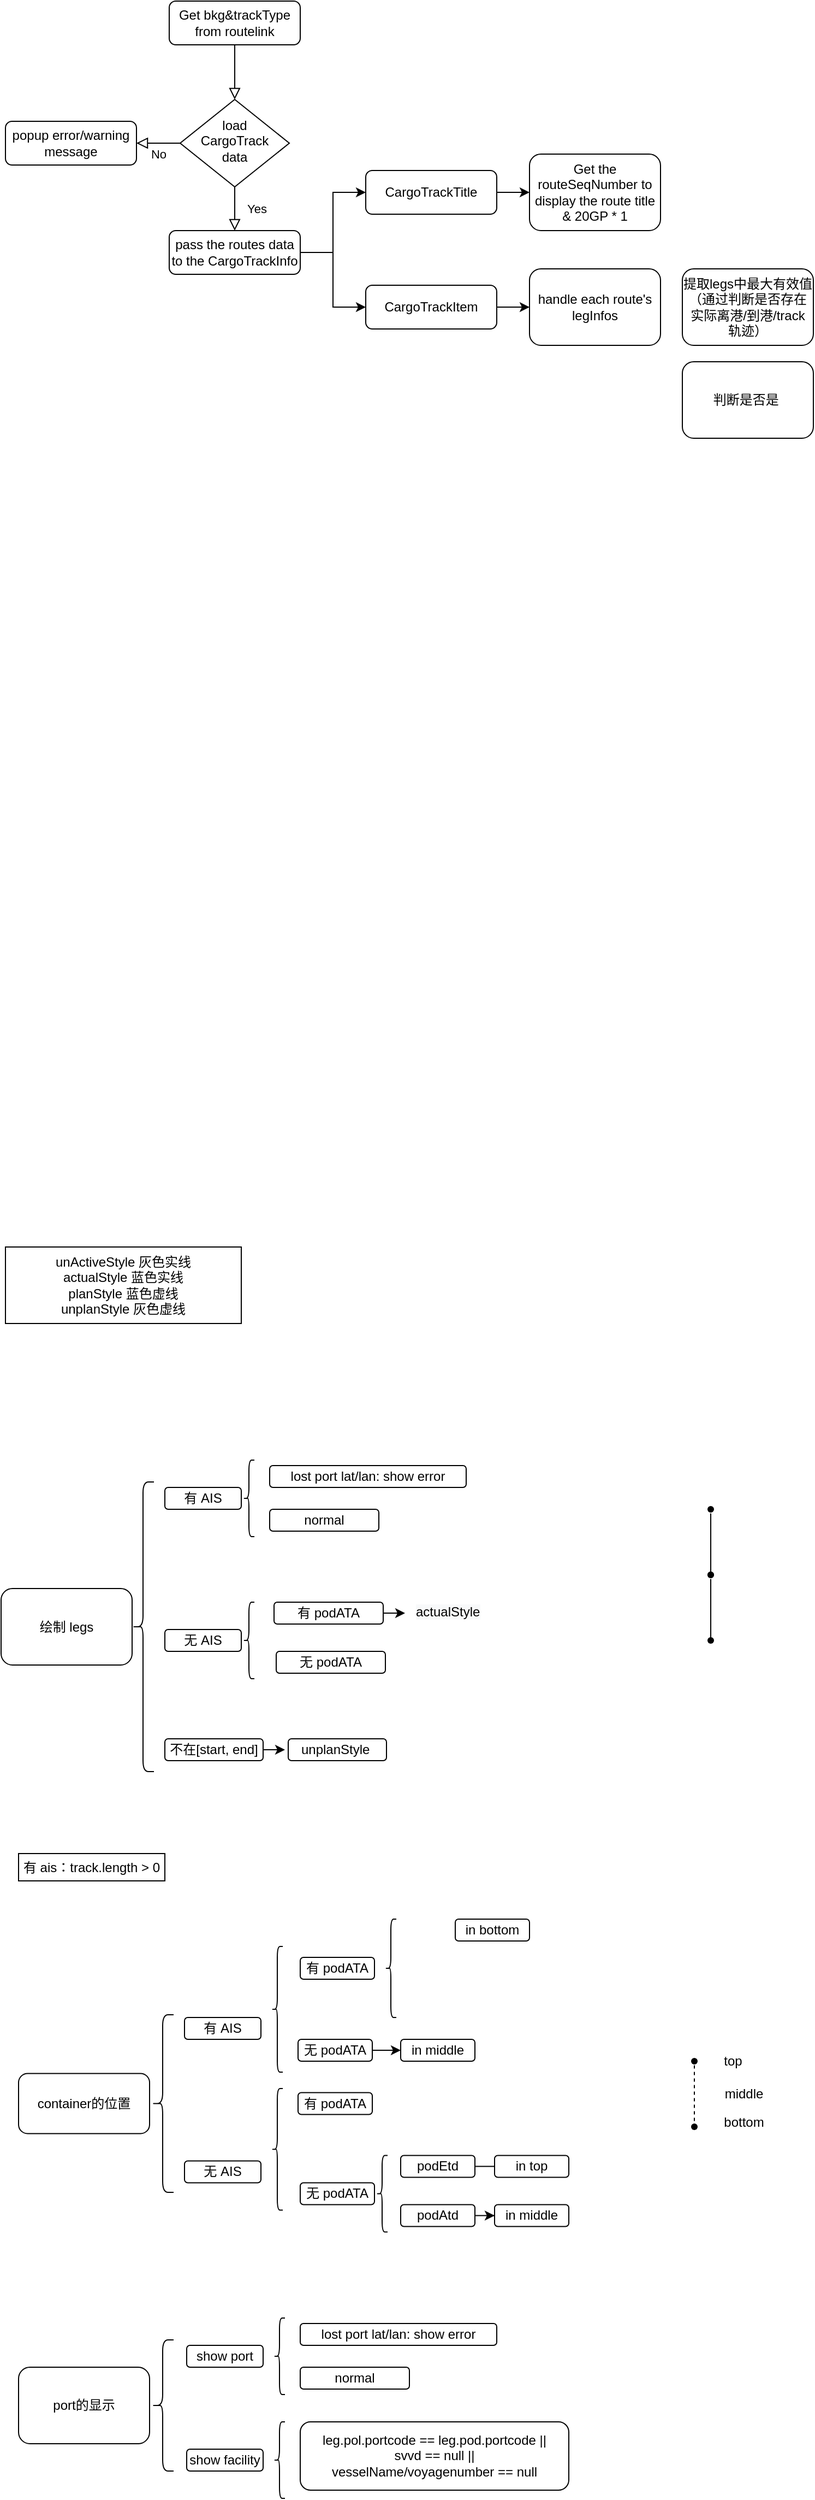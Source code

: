 <mxfile version="14.8.4" type="github">
  <diagram id="C5RBs43oDa-KdzZeNtuy" name="Page-1">
    <mxGraphModel dx="981" dy="1695" grid="1" gridSize="10" guides="1" tooltips="1" connect="1" arrows="1" fold="1" page="1" pageScale="1" pageWidth="827" pageHeight="1169" math="0" shadow="0">
      <root>
        <mxCell id="WIyWlLk6GJQsqaUBKTNV-0" />
        <mxCell id="WIyWlLk6GJQsqaUBKTNV-1" parent="WIyWlLk6GJQsqaUBKTNV-0" />
        <mxCell id="WIyWlLk6GJQsqaUBKTNV-2" value="" style="rounded=0;html=1;jettySize=auto;orthogonalLoop=1;fontSize=11;endArrow=block;endFill=0;endSize=8;strokeWidth=1;shadow=0;labelBackgroundColor=none;edgeStyle=orthogonalEdgeStyle;" parent="WIyWlLk6GJQsqaUBKTNV-1" source="WIyWlLk6GJQsqaUBKTNV-3" target="WIyWlLk6GJQsqaUBKTNV-6" edge="1">
          <mxGeometry relative="1" as="geometry" />
        </mxCell>
        <mxCell id="WIyWlLk6GJQsqaUBKTNV-3" value="Get bkg&amp;amp;trackType from routelink" style="rounded=1;whiteSpace=wrap;html=1;fontSize=12;glass=0;strokeWidth=1;shadow=0;" parent="WIyWlLk6GJQsqaUBKTNV-1" vertex="1">
          <mxGeometry x="194" y="-1140" width="120" height="40" as="geometry" />
        </mxCell>
        <mxCell id="WIyWlLk6GJQsqaUBKTNV-4" value="Yes" style="rounded=0;html=1;jettySize=auto;orthogonalLoop=1;fontSize=11;endArrow=block;endFill=0;endSize=8;strokeWidth=1;shadow=0;labelBackgroundColor=none;edgeStyle=orthogonalEdgeStyle;" parent="WIyWlLk6GJQsqaUBKTNV-1" source="WIyWlLk6GJQsqaUBKTNV-6" edge="1">
          <mxGeometry y="20" relative="1" as="geometry">
            <mxPoint as="offset" />
            <mxPoint x="254" y="-930" as="targetPoint" />
          </mxGeometry>
        </mxCell>
        <mxCell id="WIyWlLk6GJQsqaUBKTNV-5" value="No" style="edgeStyle=orthogonalEdgeStyle;rounded=0;html=1;jettySize=auto;orthogonalLoop=1;fontSize=11;endArrow=block;endFill=0;endSize=8;strokeWidth=1;shadow=0;labelBackgroundColor=none;" parent="WIyWlLk6GJQsqaUBKTNV-1" source="WIyWlLk6GJQsqaUBKTNV-6" target="WIyWlLk6GJQsqaUBKTNV-7" edge="1">
          <mxGeometry y="10" relative="1" as="geometry">
            <mxPoint as="offset" />
          </mxGeometry>
        </mxCell>
        <mxCell id="WIyWlLk6GJQsqaUBKTNV-6" value="load&lt;br&gt;CargoTrack &lt;br&gt;data" style="rhombus;whiteSpace=wrap;html=1;shadow=0;fontFamily=Helvetica;fontSize=12;align=center;strokeWidth=1;spacing=6;spacingTop=-4;" parent="WIyWlLk6GJQsqaUBKTNV-1" vertex="1">
          <mxGeometry x="204" y="-1050" width="100" height="80" as="geometry" />
        </mxCell>
        <mxCell id="WIyWlLk6GJQsqaUBKTNV-7" value="popup error/warning message" style="rounded=1;whiteSpace=wrap;html=1;fontSize=12;glass=0;strokeWidth=1;shadow=0;" parent="WIyWlLk6GJQsqaUBKTNV-1" vertex="1">
          <mxGeometry x="44" y="-1030" width="120" height="40" as="geometry" />
        </mxCell>
        <mxCell id="n0gfTQVw-aHXXpMBViYb-2" style="edgeStyle=orthogonalEdgeStyle;rounded=0;orthogonalLoop=1;jettySize=auto;html=1;entryX=0;entryY=0.5;entryDx=0;entryDy=0;" edge="1" parent="WIyWlLk6GJQsqaUBKTNV-1" source="n0gfTQVw-aHXXpMBViYb-1" target="n0gfTQVw-aHXXpMBViYb-3">
          <mxGeometry relative="1" as="geometry">
            <mxPoint x="354" y="-980" as="targetPoint" />
          </mxGeometry>
        </mxCell>
        <mxCell id="n0gfTQVw-aHXXpMBViYb-1" value="pass the routes data to the CargoTrackInfo" style="rounded=1;whiteSpace=wrap;html=1;fontSize=12;glass=0;strokeWidth=1;shadow=0;" vertex="1" parent="WIyWlLk6GJQsqaUBKTNV-1">
          <mxGeometry x="194" y="-930" width="120" height="40" as="geometry" />
        </mxCell>
        <mxCell id="n0gfTQVw-aHXXpMBViYb-7" style="edgeStyle=orthogonalEdgeStyle;rounded=0;orthogonalLoop=1;jettySize=auto;html=1;entryX=0;entryY=0.5;entryDx=0;entryDy=0;" edge="1" parent="WIyWlLk6GJQsqaUBKTNV-1" source="n0gfTQVw-aHXXpMBViYb-3" target="n0gfTQVw-aHXXpMBViYb-6">
          <mxGeometry relative="1" as="geometry" />
        </mxCell>
        <mxCell id="n0gfTQVw-aHXXpMBViYb-3" value="CargoTrackTitle" style="rounded=1;whiteSpace=wrap;html=1;fontSize=12;glass=0;strokeWidth=1;shadow=0;" vertex="1" parent="WIyWlLk6GJQsqaUBKTNV-1">
          <mxGeometry x="374" y="-985" width="120" height="40" as="geometry" />
        </mxCell>
        <mxCell id="n0gfTQVw-aHXXpMBViYb-4" style="edgeStyle=orthogonalEdgeStyle;rounded=0;orthogonalLoop=1;jettySize=auto;html=1;exitX=1;exitY=0.5;exitDx=0;exitDy=0;entryX=0;entryY=0.5;entryDx=0;entryDy=0;" edge="1" parent="WIyWlLk6GJQsqaUBKTNV-1" source="n0gfTQVw-aHXXpMBViYb-1" target="n0gfTQVw-aHXXpMBViYb-5">
          <mxGeometry relative="1" as="geometry">
            <mxPoint x="344" y="-850" as="targetPoint" />
            <mxPoint x="324" y="-900" as="sourcePoint" />
          </mxGeometry>
        </mxCell>
        <mxCell id="n0gfTQVw-aHXXpMBViYb-9" style="edgeStyle=orthogonalEdgeStyle;rounded=0;orthogonalLoop=1;jettySize=auto;html=1;entryX=0;entryY=0.5;entryDx=0;entryDy=0;" edge="1" parent="WIyWlLk6GJQsqaUBKTNV-1" source="n0gfTQVw-aHXXpMBViYb-5" target="n0gfTQVw-aHXXpMBViYb-8">
          <mxGeometry relative="1" as="geometry" />
        </mxCell>
        <mxCell id="n0gfTQVw-aHXXpMBViYb-5" value="CargoTrackItem" style="rounded=1;whiteSpace=wrap;html=1;fontSize=12;glass=0;strokeWidth=1;shadow=0;" vertex="1" parent="WIyWlLk6GJQsqaUBKTNV-1">
          <mxGeometry x="374" y="-880" width="120" height="40" as="geometry" />
        </mxCell>
        <mxCell id="n0gfTQVw-aHXXpMBViYb-6" value="Get the routeSeqNumber to display the route title &amp;amp; 20GP * 1" style="rounded=1;whiteSpace=wrap;html=1;fontSize=12;glass=0;strokeWidth=1;shadow=0;" vertex="1" parent="WIyWlLk6GJQsqaUBKTNV-1">
          <mxGeometry x="524" y="-1000" width="120" height="70" as="geometry" />
        </mxCell>
        <mxCell id="n0gfTQVw-aHXXpMBViYb-8" value="handle each route&#39;s legInfos" style="rounded=1;whiteSpace=wrap;html=1;fontSize=12;glass=0;strokeWidth=1;shadow=0;" vertex="1" parent="WIyWlLk6GJQsqaUBKTNV-1">
          <mxGeometry x="524" y="-895" width="120" height="70" as="geometry" />
        </mxCell>
        <mxCell id="n0gfTQVw-aHXXpMBViYb-10" value="提取legs中最大有效值 （通过判断是否存在实际离港/到港/track 轨迹）" style="rounded=1;whiteSpace=wrap;html=1;fontSize=12;glass=0;strokeWidth=1;shadow=0;" vertex="1" parent="WIyWlLk6GJQsqaUBKTNV-1">
          <mxGeometry x="664" y="-895" width="120" height="70" as="geometry" />
        </mxCell>
        <mxCell id="n0gfTQVw-aHXXpMBViYb-11" value="判断是否是&amp;nbsp;" style="rounded=1;whiteSpace=wrap;html=1;fontSize=12;glass=0;strokeWidth=1;shadow=0;" vertex="1" parent="WIyWlLk6GJQsqaUBKTNV-1">
          <mxGeometry x="664" y="-810" width="120" height="70" as="geometry" />
        </mxCell>
        <mxCell id="n0gfTQVw-aHXXpMBViYb-12" value="绘制 legs" style="rounded=1;whiteSpace=wrap;html=1;fontSize=12;glass=0;strokeWidth=1;shadow=0;" vertex="1" parent="WIyWlLk6GJQsqaUBKTNV-1">
          <mxGeometry x="40" y="312.5" width="120" height="70" as="geometry" />
        </mxCell>
        <mxCell id="n0gfTQVw-aHXXpMBViYb-13" value="container的位置" style="rounded=1;whiteSpace=wrap;html=1;fontSize=12;glass=0;strokeWidth=1;shadow=0;" vertex="1" parent="WIyWlLk6GJQsqaUBKTNV-1">
          <mxGeometry x="56" y="756.25" width="120" height="55" as="geometry" />
        </mxCell>
        <mxCell id="n0gfTQVw-aHXXpMBViYb-14" value="port的显示" style="rounded=1;whiteSpace=wrap;html=1;fontSize=12;glass=0;strokeWidth=1;shadow=0;" vertex="1" parent="WIyWlLk6GJQsqaUBKTNV-1">
          <mxGeometry x="56" y="1025" width="120" height="70" as="geometry" />
        </mxCell>
        <mxCell id="n0gfTQVw-aHXXpMBViYb-15" value="" style="shape=curlyBracket;whiteSpace=wrap;html=1;rounded=1;" vertex="1" parent="WIyWlLk6GJQsqaUBKTNV-1">
          <mxGeometry x="178" y="1000" width="20" height="120" as="geometry" />
        </mxCell>
        <mxCell id="n0gfTQVw-aHXXpMBViYb-17" value="show port" style="rounded=1;whiteSpace=wrap;html=1;fontSize=12;glass=0;strokeWidth=1;shadow=0;" vertex="1" parent="WIyWlLk6GJQsqaUBKTNV-1">
          <mxGeometry x="210" y="1005" width="70" height="20" as="geometry" />
        </mxCell>
        <mxCell id="n0gfTQVw-aHXXpMBViYb-18" value="show facility" style="rounded=1;whiteSpace=wrap;html=1;fontSize=12;glass=0;strokeWidth=1;shadow=0;" vertex="1" parent="WIyWlLk6GJQsqaUBKTNV-1">
          <mxGeometry x="210" y="1100" width="70" height="20" as="geometry" />
        </mxCell>
        <mxCell id="n0gfTQVw-aHXXpMBViYb-19" value="" style="shape=curlyBracket;whiteSpace=wrap;html=1;rounded=1;" vertex="1" parent="WIyWlLk6GJQsqaUBKTNV-1">
          <mxGeometry x="290" y="980" width="10" height="70" as="geometry" />
        </mxCell>
        <mxCell id="n0gfTQVw-aHXXpMBViYb-20" value="lost port lat/lan: show error" style="rounded=1;whiteSpace=wrap;html=1;fontSize=12;glass=0;strokeWidth=1;shadow=0;" vertex="1" parent="WIyWlLk6GJQsqaUBKTNV-1">
          <mxGeometry x="314" y="985" width="180" height="20" as="geometry" />
        </mxCell>
        <mxCell id="n0gfTQVw-aHXXpMBViYb-21" value="normal" style="rounded=1;whiteSpace=wrap;html=1;fontSize=12;glass=0;strokeWidth=1;shadow=0;" vertex="1" parent="WIyWlLk6GJQsqaUBKTNV-1">
          <mxGeometry x="314" y="1025" width="100" height="20" as="geometry" />
        </mxCell>
        <mxCell id="n0gfTQVw-aHXXpMBViYb-22" value="" style="shape=curlyBracket;whiteSpace=wrap;html=1;rounded=1;" vertex="1" parent="WIyWlLk6GJQsqaUBKTNV-1">
          <mxGeometry x="290" y="1075" width="10" height="70" as="geometry" />
        </mxCell>
        <mxCell id="n0gfTQVw-aHXXpMBViYb-23" value="leg.pol.portcode == leg.pod.portcode || &lt;br&gt;svvd == null || &lt;br&gt;vesselName/voyagenumber == null" style="rounded=1;whiteSpace=wrap;html=1;fontSize=12;glass=0;strokeWidth=1;shadow=0;" vertex="1" parent="WIyWlLk6GJQsqaUBKTNV-1">
          <mxGeometry x="314" y="1075" width="246" height="62.5" as="geometry" />
        </mxCell>
        <mxCell id="n0gfTQVw-aHXXpMBViYb-24" value="" style="shape=curlyBracket;whiteSpace=wrap;html=1;rounded=1;" vertex="1" parent="WIyWlLk6GJQsqaUBKTNV-1">
          <mxGeometry x="178" y="702.5" width="20" height="162.5" as="geometry" />
        </mxCell>
        <mxCell id="n0gfTQVw-aHXXpMBViYb-26" value="有 AIS" style="rounded=1;whiteSpace=wrap;html=1;fontSize=12;glass=0;strokeWidth=1;shadow=0;" vertex="1" parent="WIyWlLk6GJQsqaUBKTNV-1">
          <mxGeometry x="208" y="705" width="70" height="20" as="geometry" />
        </mxCell>
        <mxCell id="n0gfTQVw-aHXXpMBViYb-27" value="无 AIS" style="rounded=1;whiteSpace=wrap;html=1;fontSize=12;glass=0;strokeWidth=1;shadow=0;" vertex="1" parent="WIyWlLk6GJQsqaUBKTNV-1">
          <mxGeometry x="208" y="836.25" width="70" height="20" as="geometry" />
        </mxCell>
        <mxCell id="n0gfTQVw-aHXXpMBViYb-28" value="" style="shape=curlyBracket;whiteSpace=wrap;html=1;rounded=1;" vertex="1" parent="WIyWlLk6GJQsqaUBKTNV-1">
          <mxGeometry x="288" y="640" width="10" height="115" as="geometry" />
        </mxCell>
        <mxCell id="n0gfTQVw-aHXXpMBViYb-29" value="有 podATA" style="rounded=1;whiteSpace=wrap;html=1;fontSize=12;glass=0;strokeWidth=1;shadow=0;" vertex="1" parent="WIyWlLk6GJQsqaUBKTNV-1">
          <mxGeometry x="314" y="650" width="68" height="20" as="geometry" />
        </mxCell>
        <mxCell id="n0gfTQVw-aHXXpMBViYb-74" style="edgeStyle=orthogonalEdgeStyle;rounded=0;orthogonalLoop=1;jettySize=auto;html=1;entryX=0;entryY=0.5;entryDx=0;entryDy=0;" edge="1" parent="WIyWlLk6GJQsqaUBKTNV-1" source="n0gfTQVw-aHXXpMBViYb-30" target="n0gfTQVw-aHXXpMBViYb-73">
          <mxGeometry relative="1" as="geometry" />
        </mxCell>
        <mxCell id="n0gfTQVw-aHXXpMBViYb-30" value="无 podATA" style="rounded=1;whiteSpace=wrap;html=1;fontSize=12;glass=0;strokeWidth=1;shadow=0;" vertex="1" parent="WIyWlLk6GJQsqaUBKTNV-1">
          <mxGeometry x="312" y="725" width="68" height="20" as="geometry" />
        </mxCell>
        <mxCell id="n0gfTQVw-aHXXpMBViYb-31" value="" style="shape=curlyBracket;whiteSpace=wrap;html=1;rounded=1;" vertex="1" parent="WIyWlLk6GJQsqaUBKTNV-1">
          <mxGeometry x="288" y="770" width="10" height="111.25" as="geometry" />
        </mxCell>
        <mxCell id="n0gfTQVw-aHXXpMBViYb-33" value="有 AIS" style="rounded=1;whiteSpace=wrap;html=1;fontSize=12;glass=0;strokeWidth=1;shadow=0;" vertex="1" parent="WIyWlLk6GJQsqaUBKTNV-1">
          <mxGeometry x="190" y="220" width="70" height="20" as="geometry" />
        </mxCell>
        <mxCell id="n0gfTQVw-aHXXpMBViYb-34" value="无 AIS" style="rounded=1;whiteSpace=wrap;html=1;fontSize=12;glass=0;strokeWidth=1;shadow=0;" vertex="1" parent="WIyWlLk6GJQsqaUBKTNV-1">
          <mxGeometry x="190" y="350" width="70" height="20" as="geometry" />
        </mxCell>
        <mxCell id="n0gfTQVw-aHXXpMBViYb-35" value="" style="shape=curlyBracket;whiteSpace=wrap;html=1;rounded=1;" vertex="1" parent="WIyWlLk6GJQsqaUBKTNV-1">
          <mxGeometry x="262" y="195" width="10" height="70" as="geometry" />
        </mxCell>
        <mxCell id="n0gfTQVw-aHXXpMBViYb-36" value="lost port lat/lan: show error" style="rounded=1;whiteSpace=wrap;html=1;fontSize=12;glass=0;strokeWidth=1;shadow=0;" vertex="1" parent="WIyWlLk6GJQsqaUBKTNV-1">
          <mxGeometry x="286" y="200" width="180" height="20" as="geometry" />
        </mxCell>
        <mxCell id="n0gfTQVw-aHXXpMBViYb-37" value="normal" style="rounded=1;whiteSpace=wrap;html=1;fontSize=12;glass=0;strokeWidth=1;shadow=0;" vertex="1" parent="WIyWlLk6GJQsqaUBKTNV-1">
          <mxGeometry x="286" y="240" width="100" height="20" as="geometry" />
        </mxCell>
        <mxCell id="n0gfTQVw-aHXXpMBViYb-38" value="" style="shape=curlyBracket;whiteSpace=wrap;html=1;rounded=1;" vertex="1" parent="WIyWlLk6GJQsqaUBKTNV-1">
          <mxGeometry x="262" y="325" width="10" height="70" as="geometry" />
        </mxCell>
        <mxCell id="n0gfTQVw-aHXXpMBViYb-40" value="" style="shape=curlyBracket;whiteSpace=wrap;html=1;rounded=1;" vertex="1" parent="WIyWlLk6GJQsqaUBKTNV-1">
          <mxGeometry x="160" y="215" width="20" height="265" as="geometry" />
        </mxCell>
        <mxCell id="n0gfTQVw-aHXXpMBViYb-44" value="unActiveStyle 灰色实线&lt;br&gt;actualStyle 蓝色实线&lt;br&gt;planStyle 蓝色虚线&lt;br&gt;unplanStyle 灰色虚线" style="rounded=0;whiteSpace=wrap;html=1;" vertex="1" parent="WIyWlLk6GJQsqaUBKTNV-1">
          <mxGeometry x="44" width="216" height="70" as="geometry" />
        </mxCell>
        <mxCell id="n0gfTQVw-aHXXpMBViYb-45" value="有 ais：track.length &amp;gt; 0" style="rounded=0;whiteSpace=wrap;html=1;" vertex="1" parent="WIyWlLk6GJQsqaUBKTNV-1">
          <mxGeometry x="56" y="555" width="134" height="25" as="geometry" />
        </mxCell>
        <mxCell id="n0gfTQVw-aHXXpMBViYb-48" value="" style="shape=waypoint;sketch=0;fillStyle=solid;size=6;pointerEvents=1;points=[];fillColor=none;resizable=0;rotatable=0;perimeter=centerPerimeter;snapToPoint=1;" vertex="1" parent="WIyWlLk6GJQsqaUBKTNV-1">
          <mxGeometry x="670" y="220" width="40" height="40" as="geometry" />
        </mxCell>
        <mxCell id="n0gfTQVw-aHXXpMBViYb-49" value="" style="line;strokeWidth=1;direction=south;html=1;" vertex="1" parent="WIyWlLk6GJQsqaUBKTNV-1">
          <mxGeometry x="685" y="243.75" width="10" height="56.25" as="geometry" />
        </mxCell>
        <mxCell id="n0gfTQVw-aHXXpMBViYb-50" value="" style="shape=waypoint;sketch=0;fillStyle=solid;size=6;pointerEvents=1;points=[];fillColor=none;resizable=0;rotatable=0;perimeter=centerPerimeter;snapToPoint=1;" vertex="1" parent="WIyWlLk6GJQsqaUBKTNV-1">
          <mxGeometry x="670" y="280" width="40" height="40" as="geometry" />
        </mxCell>
        <mxCell id="n0gfTQVw-aHXXpMBViYb-51" value="" style="shape=waypoint;sketch=0;fillStyle=solid;size=6;pointerEvents=1;points=[];fillColor=none;resizable=0;rotatable=0;perimeter=centerPerimeter;snapToPoint=1;" vertex="1" parent="WIyWlLk6GJQsqaUBKTNV-1">
          <mxGeometry x="670" y="280" width="40" height="40" as="geometry" />
        </mxCell>
        <mxCell id="n0gfTQVw-aHXXpMBViYb-52" value="" style="line;strokeWidth=1;direction=south;html=1;" vertex="1" parent="WIyWlLk6GJQsqaUBKTNV-1">
          <mxGeometry x="685" y="303.75" width="10" height="56.25" as="geometry" />
        </mxCell>
        <mxCell id="n0gfTQVw-aHXXpMBViYb-53" value="" style="shape=waypoint;sketch=0;fillStyle=solid;size=6;pointerEvents=1;points=[];fillColor=none;resizable=0;rotatable=0;perimeter=centerPerimeter;snapToPoint=1;" vertex="1" parent="WIyWlLk6GJQsqaUBKTNV-1">
          <mxGeometry x="670" y="340" width="40" height="40" as="geometry" />
        </mxCell>
        <mxCell id="n0gfTQVw-aHXXpMBViYb-54" value="" style="shape=waypoint;sketch=0;fillStyle=solid;size=6;pointerEvents=1;points=[];fillColor=none;resizable=0;rotatable=0;perimeter=centerPerimeter;snapToPoint=1;" vertex="1" parent="WIyWlLk6GJQsqaUBKTNV-1">
          <mxGeometry x="655" y="725" width="40" height="40" as="geometry" />
        </mxCell>
        <mxCell id="n0gfTQVw-aHXXpMBViYb-55" value="" style="line;strokeWidth=1;direction=south;html=1;dashed=1;" vertex="1" parent="WIyWlLk6GJQsqaUBKTNV-1">
          <mxGeometry x="670" y="748.75" width="10" height="56.25" as="geometry" />
        </mxCell>
        <mxCell id="n0gfTQVw-aHXXpMBViYb-56" value="" style="shape=waypoint;sketch=0;fillStyle=solid;size=6;pointerEvents=1;points=[];fillColor=none;resizable=0;rotatable=0;perimeter=centerPerimeter;snapToPoint=1;" vertex="1" parent="WIyWlLk6GJQsqaUBKTNV-1">
          <mxGeometry x="655" y="785" width="40" height="40" as="geometry" />
        </mxCell>
        <mxCell id="n0gfTQVw-aHXXpMBViYb-57" value="top" style="text;html=1;align=center;verticalAlign=middle;resizable=0;points=[];autosize=1;strokeColor=none;" vertex="1" parent="WIyWlLk6GJQsqaUBKTNV-1">
          <mxGeometry x="695" y="735" width="30" height="20" as="geometry" />
        </mxCell>
        <mxCell id="n0gfTQVw-aHXXpMBViYb-58" value="bottom" style="text;html=1;align=center;verticalAlign=middle;resizable=0;points=[];autosize=1;strokeColor=none;" vertex="1" parent="WIyWlLk6GJQsqaUBKTNV-1">
          <mxGeometry x="695" y="791.25" width="50" height="20" as="geometry" />
        </mxCell>
        <mxCell id="n0gfTQVw-aHXXpMBViYb-59" value="middle" style="text;html=1;align=center;verticalAlign=middle;resizable=0;points=[];autosize=1;strokeColor=none;" vertex="1" parent="WIyWlLk6GJQsqaUBKTNV-1">
          <mxGeometry x="695" y="765" width="50" height="20" as="geometry" />
        </mxCell>
        <mxCell id="n0gfTQVw-aHXXpMBViYb-61" value="in bottom" style="rounded=1;whiteSpace=wrap;html=1;fontSize=12;glass=0;strokeWidth=1;shadow=0;" vertex="1" parent="WIyWlLk6GJQsqaUBKTNV-1">
          <mxGeometry x="456" y="615" width="68" height="20" as="geometry" />
        </mxCell>
        <mxCell id="n0gfTQVw-aHXXpMBViYb-64" value="" style="shape=curlyBracket;whiteSpace=wrap;html=1;rounded=1;" vertex="1" parent="WIyWlLk6GJQsqaUBKTNV-1">
          <mxGeometry x="384" y="831.25" width="10" height="70" as="geometry" />
        </mxCell>
        <mxCell id="n0gfTQVw-aHXXpMBViYb-67" style="edgeStyle=orthogonalEdgeStyle;rounded=0;orthogonalLoop=1;jettySize=auto;html=1;" edge="1" parent="WIyWlLk6GJQsqaUBKTNV-1" source="n0gfTQVw-aHXXpMBViYb-65">
          <mxGeometry relative="1" as="geometry">
            <mxPoint x="492" y="841.25" as="targetPoint" />
          </mxGeometry>
        </mxCell>
        <mxCell id="n0gfTQVw-aHXXpMBViYb-65" value="podEtd" style="rounded=1;whiteSpace=wrap;html=1;fontSize=12;glass=0;strokeWidth=1;shadow=0;" vertex="1" parent="WIyWlLk6GJQsqaUBKTNV-1">
          <mxGeometry x="406" y="831.25" width="68" height="20" as="geometry" />
        </mxCell>
        <mxCell id="n0gfTQVw-aHXXpMBViYb-70" style="edgeStyle=orthogonalEdgeStyle;rounded=0;orthogonalLoop=1;jettySize=auto;html=1;entryX=0;entryY=0.5;entryDx=0;entryDy=0;" edge="1" parent="WIyWlLk6GJQsqaUBKTNV-1" source="n0gfTQVw-aHXXpMBViYb-66" target="n0gfTQVw-aHXXpMBViYb-69">
          <mxGeometry relative="1" as="geometry" />
        </mxCell>
        <mxCell id="n0gfTQVw-aHXXpMBViYb-66" value="podAtd" style="rounded=1;whiteSpace=wrap;html=1;fontSize=12;glass=0;strokeWidth=1;shadow=0;" vertex="1" parent="WIyWlLk6GJQsqaUBKTNV-1">
          <mxGeometry x="406" y="876.25" width="68" height="20" as="geometry" />
        </mxCell>
        <mxCell id="n0gfTQVw-aHXXpMBViYb-68" value="in top" style="rounded=1;whiteSpace=wrap;html=1;fontSize=12;glass=0;strokeWidth=1;shadow=0;" vertex="1" parent="WIyWlLk6GJQsqaUBKTNV-1">
          <mxGeometry x="492" y="831.25" width="68" height="20" as="geometry" />
        </mxCell>
        <mxCell id="n0gfTQVw-aHXXpMBViYb-69" value="in middle" style="rounded=1;whiteSpace=wrap;html=1;fontSize=12;glass=0;strokeWidth=1;shadow=0;" vertex="1" parent="WIyWlLk6GJQsqaUBKTNV-1">
          <mxGeometry x="492" y="876.25" width="68" height="20" as="geometry" />
        </mxCell>
        <mxCell id="n0gfTQVw-aHXXpMBViYb-71" value="有 podATA" style="rounded=1;whiteSpace=wrap;html=1;fontSize=12;glass=0;strokeWidth=1;shadow=0;" vertex="1" parent="WIyWlLk6GJQsqaUBKTNV-1">
          <mxGeometry x="312" y="773.75" width="68" height="20" as="geometry" />
        </mxCell>
        <mxCell id="n0gfTQVw-aHXXpMBViYb-72" value="无 podATA" style="rounded=1;whiteSpace=wrap;html=1;fontSize=12;glass=0;strokeWidth=1;shadow=0;" vertex="1" parent="WIyWlLk6GJQsqaUBKTNV-1">
          <mxGeometry x="314" y="856.25" width="68" height="20" as="geometry" />
        </mxCell>
        <mxCell id="n0gfTQVw-aHXXpMBViYb-73" value="in middle" style="rounded=1;whiteSpace=wrap;html=1;fontSize=12;glass=0;strokeWidth=1;shadow=0;" vertex="1" parent="WIyWlLk6GJQsqaUBKTNV-1">
          <mxGeometry x="406" y="725" width="68" height="20" as="geometry" />
        </mxCell>
        <mxCell id="n0gfTQVw-aHXXpMBViYb-75" value="" style="shape=curlyBracket;whiteSpace=wrap;html=1;rounded=1;" vertex="1" parent="WIyWlLk6GJQsqaUBKTNV-1">
          <mxGeometry x="392" y="615" width="10" height="90" as="geometry" />
        </mxCell>
        <mxCell id="n0gfTQVw-aHXXpMBViYb-80" style="edgeStyle=orthogonalEdgeStyle;rounded=0;orthogonalLoop=1;jettySize=auto;html=1;" edge="1" parent="WIyWlLk6GJQsqaUBKTNV-1" source="n0gfTQVw-aHXXpMBViYb-78">
          <mxGeometry relative="1" as="geometry">
            <mxPoint x="410" y="335" as="targetPoint" />
          </mxGeometry>
        </mxCell>
        <mxCell id="n0gfTQVw-aHXXpMBViYb-78" value="有 podATA" style="rounded=1;whiteSpace=wrap;html=1;fontSize=12;glass=0;strokeWidth=1;shadow=0;" vertex="1" parent="WIyWlLk6GJQsqaUBKTNV-1">
          <mxGeometry x="290" y="325" width="100" height="20" as="geometry" />
        </mxCell>
        <mxCell id="n0gfTQVw-aHXXpMBViYb-79" value="无 podATA" style="rounded=1;whiteSpace=wrap;html=1;fontSize=12;glass=0;strokeWidth=1;shadow=0;" vertex="1" parent="WIyWlLk6GJQsqaUBKTNV-1">
          <mxGeometry x="292" y="370" width="100" height="20" as="geometry" />
        </mxCell>
        <mxCell id="n0gfTQVw-aHXXpMBViYb-81" value="&lt;span style=&quot;color: rgb(0, 0, 0); font-family: helvetica; font-size: 12px; font-style: normal; font-weight: 400; letter-spacing: normal; text-align: center; text-indent: 0px; text-transform: none; word-spacing: 0px; background-color: rgb(248, 249, 250); display: inline; float: none;&quot;&gt;actualStyle&lt;/span&gt;" style="text;whiteSpace=wrap;html=1;" vertex="1" parent="WIyWlLk6GJQsqaUBKTNV-1">
          <mxGeometry x="418" y="319.88" width="80" height="30" as="geometry" />
        </mxCell>
        <mxCell id="n0gfTQVw-aHXXpMBViYb-83" style="edgeStyle=orthogonalEdgeStyle;rounded=0;orthogonalLoop=1;jettySize=auto;html=1;" edge="1" parent="WIyWlLk6GJQsqaUBKTNV-1" source="n0gfTQVw-aHXXpMBViYb-82">
          <mxGeometry relative="1" as="geometry">
            <mxPoint x="300" y="460" as="targetPoint" />
          </mxGeometry>
        </mxCell>
        <mxCell id="n0gfTQVw-aHXXpMBViYb-82" value="不在[start, end]" style="rounded=1;whiteSpace=wrap;html=1;fontSize=12;glass=0;strokeWidth=1;shadow=0;" vertex="1" parent="WIyWlLk6GJQsqaUBKTNV-1">
          <mxGeometry x="190" y="450" width="90" height="20" as="geometry" />
        </mxCell>
        <mxCell id="n0gfTQVw-aHXXpMBViYb-84" value="unplanStyle&amp;nbsp;" style="rounded=1;whiteSpace=wrap;html=1;fontSize=12;glass=0;strokeWidth=1;shadow=0;" vertex="1" parent="WIyWlLk6GJQsqaUBKTNV-1">
          <mxGeometry x="303" y="450" width="90" height="20" as="geometry" />
        </mxCell>
      </root>
    </mxGraphModel>
  </diagram>
</mxfile>
